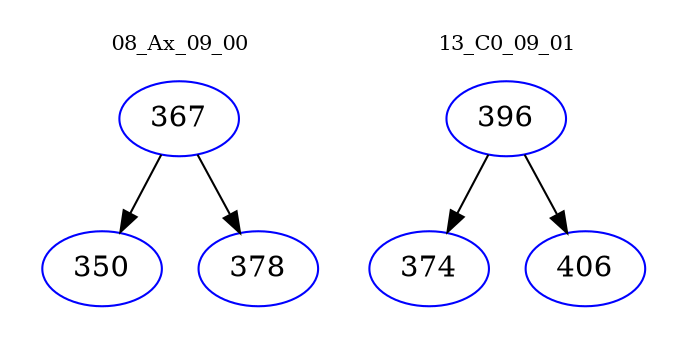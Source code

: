digraph{
subgraph cluster_0 {
color = white
label = "08_Ax_09_00";
fontsize=10;
T0_367 [label="367", color="blue"]
T0_367 -> T0_350 [color="black"]
T0_350 [label="350", color="blue"]
T0_367 -> T0_378 [color="black"]
T0_378 [label="378", color="blue"]
}
subgraph cluster_1 {
color = white
label = "13_C0_09_01";
fontsize=10;
T1_396 [label="396", color="blue"]
T1_396 -> T1_374 [color="black"]
T1_374 [label="374", color="blue"]
T1_396 -> T1_406 [color="black"]
T1_406 [label="406", color="blue"]
}
}
